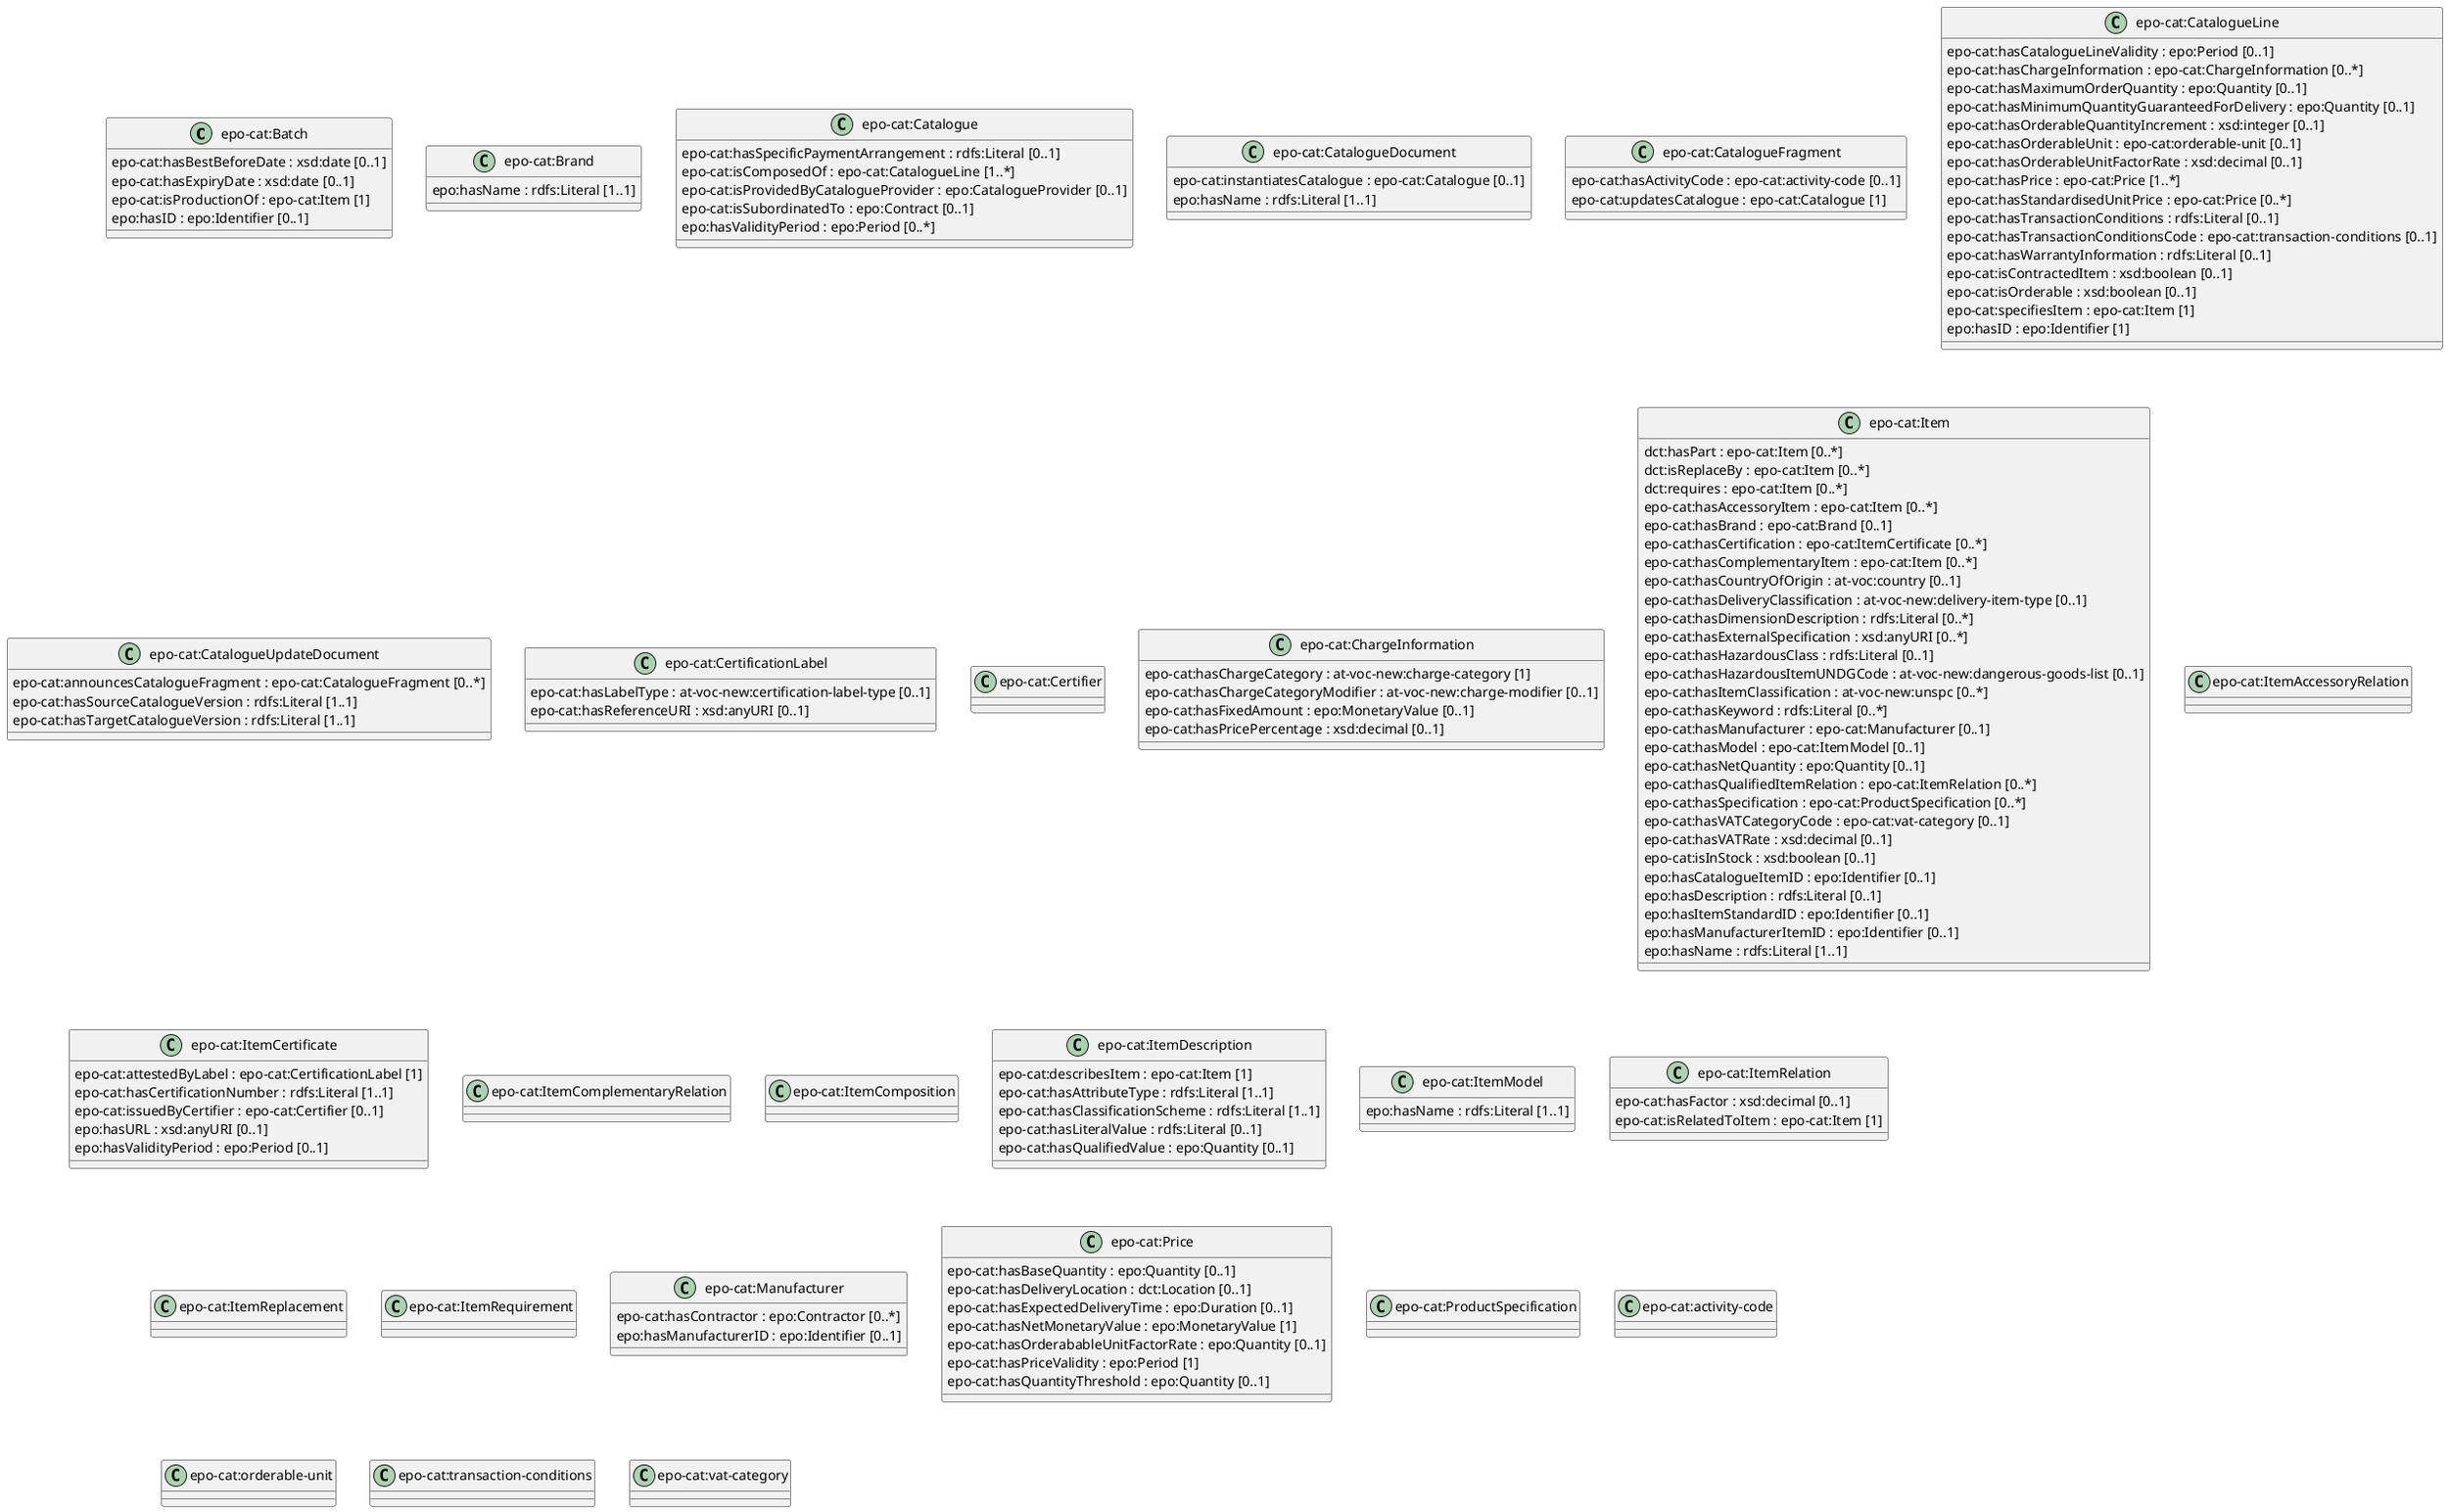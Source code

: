 
@startuml
class "epo-cat:Batch" {
  epo-cat:hasBestBeforeDate : xsd:date [0..1]
  epo-cat:hasExpiryDate : xsd:date [0..1]
  epo-cat:isProductionOf : epo-cat:Item [1]
  epo:hasID : epo:Identifier [0..1]
}

class "epo-cat:Brand" {
  epo:hasName : rdfs:Literal [1..1]
}

class "epo-cat:Catalogue" {
  epo-cat:hasSpecificPaymentArrangement : rdfs:Literal [0..1]
  epo-cat:isComposedOf : epo-cat:CatalogueLine [1..*]
  epo-cat:isProvidedByCatalogueProvider : epo:CatalogueProvider [0..1]
  epo-cat:isSubordinatedTo : epo:Contract [0..1]
  epo:hasValidityPeriod : epo:Period [0..*]
}

class "epo-cat:CatalogueDocument" {
  epo-cat:instantiatesCatalogue : epo-cat:Catalogue [0..1]
  epo:hasName : rdfs:Literal [1..1]
}

class "epo-cat:CatalogueFragment" {
  epo-cat:hasActivityCode : epo-cat:activity-code [0..1]
  epo-cat:updatesCatalogue : epo-cat:Catalogue [1]
}

class "epo-cat:CatalogueLine" {
  epo-cat:hasCatalogueLineValidity : epo:Period [0..1]
  epo-cat:hasChargeInformation : epo-cat:ChargeInformation [0..*]
  epo-cat:hasMaximumOrderQuantity : epo:Quantity [0..1]
  epo-cat:hasMinimumQuantityGuaranteedForDelivery : epo:Quantity [0..1]
  epo-cat:hasOrderableQuantityIncrement : xsd:integer [0..1]
  epo-cat:hasOrderableUnit : epo-cat:orderable-unit [0..1]
  epo-cat:hasOrderableUnitFactorRate : xsd:decimal [0..1]
  epo-cat:hasPrice : epo-cat:Price [1..*]
  epo-cat:hasStandardisedUnitPrice : epo-cat:Price [0..*]
  epo-cat:hasTransactionConditions : rdfs:Literal [0..1]
  epo-cat:hasTransactionConditionsCode : epo-cat:transaction-conditions [0..1]
  epo-cat:hasWarrantyInformation : rdfs:Literal [0..1]
  epo-cat:isContractedItem : xsd:boolean [0..1]
  epo-cat:isOrderable : xsd:boolean [0..1]
  epo-cat:specifiesItem : epo-cat:Item [1]
  epo:hasID : epo:Identifier [1]
}

class "epo-cat:CatalogueUpdateDocument" {
  epo-cat:announcesCatalogueFragment : epo-cat:CatalogueFragment [0..*]
  epo-cat:hasSourceCatalogueVersion : rdfs:Literal [1..1]
  epo-cat:hasTargetCatalogueVersion : rdfs:Literal [1..1]
}

class "epo-cat:CertificationLabel" {
  epo-cat:hasLabelType : at-voc-new:certification-label-type [0..1]
  epo-cat:hasReferenceURI : xsd:anyURI [0..1]
}

class "epo-cat:Certifier" {

}

class "epo-cat:ChargeInformation" {
  epo-cat:hasChargeCategory : at-voc-new:charge-category [1]
  epo-cat:hasChargeCategoryModifier : at-voc-new:charge-modifier [0..1]
  epo-cat:hasFixedAmount : epo:MonetaryValue [0..1]
  epo-cat:hasPricePercentage : xsd:decimal [0..1]
}

class "epo-cat:Item" {
  dct:hasPart : epo-cat:Item [0..*]
  dct:isReplaceBy : epo-cat:Item [0..*]
  dct:requires : epo-cat:Item [0..*]
  epo-cat:hasAccessoryItem : epo-cat:Item [0..*]
  epo-cat:hasBrand : epo-cat:Brand [0..1]
  epo-cat:hasCertification : epo-cat:ItemCertificate [0..*]
  epo-cat:hasComplementaryItem : epo-cat:Item [0..*]
  epo-cat:hasCountryOfOrigin : at-voc:country [0..1]
  epo-cat:hasDeliveryClassification : at-voc-new:delivery-item-type [0..1]
  epo-cat:hasDimensionDescription : rdfs:Literal [0..*]
  epo-cat:hasExternalSpecification : xsd:anyURI [0..*]
  epo-cat:hasHazardousClass : rdfs:Literal [0..1]
  epo-cat:hasHazardousItemUNDGCode : at-voc-new:dangerous-goods-list [0..1]
  epo-cat:hasItemClassification : at-voc-new:unspc [0..*]
  epo-cat:hasKeyword : rdfs:Literal [0..*]
  epo-cat:hasManufacturer : epo-cat:Manufacturer [0..1]
  epo-cat:hasModel : epo-cat:ItemModel [0..1]
  epo-cat:hasNetQuantity : epo:Quantity [0..1]
  epo-cat:hasQualifiedItemRelation : epo-cat:ItemRelation [0..*]
  epo-cat:hasSpecification : epo-cat:ProductSpecification [0..*]
  epo-cat:hasVATCategoryCode : epo-cat:vat-category [0..1]
  epo-cat:hasVATRate : xsd:decimal [0..1]
  epo-cat:isInStock : xsd:boolean [0..1]
  epo:hasCatalogueItemID : epo:Identifier [0..1]
  epo:hasDescription : rdfs:Literal [0..1]
  epo:hasItemStandardID : epo:Identifier [0..1]
  epo:hasManufacturerItemID : epo:Identifier [0..1]
  epo:hasName : rdfs:Literal [1..1]
}

class "epo-cat:ItemAccessoryRelation" {

}

class "epo-cat:ItemCertificate" {
  epo-cat:attestedByLabel : epo-cat:CertificationLabel [1]
  epo-cat:hasCertificationNumber : rdfs:Literal [1..1]
  epo-cat:issuedByCertifier : epo-cat:Certifier [0..1]
  epo:hasURL : xsd:anyURI [0..1]
  epo:hasValidityPeriod : epo:Period [0..1]
}

class "epo-cat:ItemComplementaryRelation" {

}

class "epo-cat:ItemComposition" {

}

class "epo-cat:ItemDescription" {
  epo-cat:describesItem : epo-cat:Item [1]
  epo-cat:hasAttributeType : rdfs:Literal [1..1]
  epo-cat:hasClassificationScheme : rdfs:Literal [1..1]
  epo-cat:hasLiteralValue : rdfs:Literal [0..1]
  epo-cat:hasQualifiedValue : epo:Quantity [0..1]
}

class "epo-cat:ItemModel" {
  epo:hasName : rdfs:Literal [1..1]
}

class "epo-cat:ItemRelation" {
  epo-cat:hasFactor : xsd:decimal [0..1]
  epo-cat:isRelatedToItem : epo-cat:Item [1]
}

class "epo-cat:ItemReplacement" {

}

class "epo-cat:ItemRequirement" {

}

class "epo-cat:Manufacturer" {
  epo-cat:hasContractor : epo:Contractor [0..*]
  epo:hasManufacturerID : epo:Identifier [0..1]
}

class "epo-cat:Price" {
  epo-cat:hasBaseQuantity : epo:Quantity [0..1]
  epo-cat:hasDeliveryLocation : dct:Location [0..1]
  epo-cat:hasExpectedDeliveryTime : epo:Duration [0..1]
  epo-cat:hasNetMonetaryValue : epo:MonetaryValue [1]
  epo-cat:hasOrderabableUnitFactorRate : epo:Quantity [0..1]
  epo-cat:hasPriceValidity : epo:Period [1]
  epo-cat:hasQuantityThreshold : epo:Quantity [0..1]
}

class "epo-cat:ProductSpecification" {

}

class "epo-cat:activity-code" {

}

class "epo-cat:orderable-unit" {

}

class "epo-cat:transaction-conditions" {

}

class "epo-cat:vat-category" {

}

@enduml
